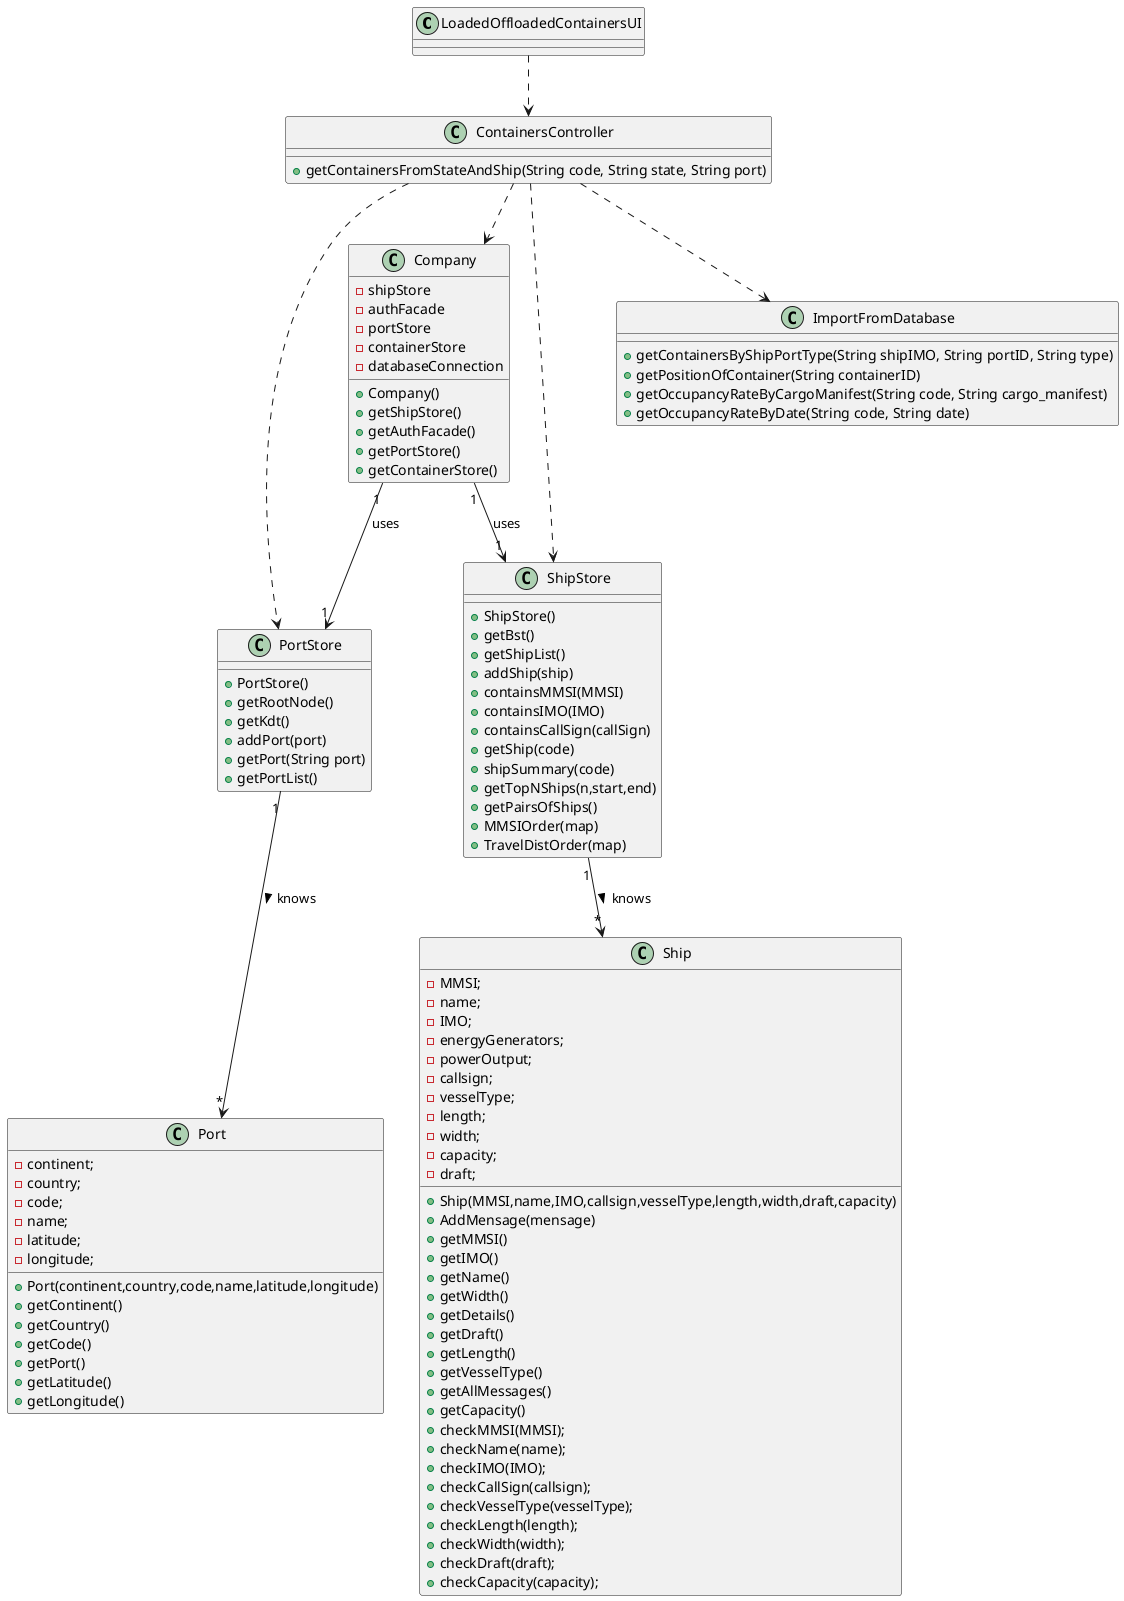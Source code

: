 @startuml
'https://plantuml.com/class-diagram

class LoadedOffloadedContainersUI {


}
class ContainersController{
    +getContainersFromStateAndShip(String code, String state, String port)
}

class Company{
   -shipStore
        -authFacade
        -portStore
        -containerStore
        -databaseConnection

        +Company()
        +getShipStore()
        +getAuthFacade()
          +getPortStore()
          +getContainerStore()
}
class PortStore{
+PortStore()
+getRootNode()
+getKdt()
+addPort(port)
+getPort(String port)
+ getPortList()
}
class ShipStore{
+ShipStore()
+getBst()
+getShipList()
+addShip(ship)
+containsMMSI(MMSI)
+containsIMO(IMO)
+containsCallSign(callSign)
+getShip(code)
+shipSummary(code)
+getTopNShips(n,start,end)
+getPairsOfShips()
+MMSIOrder(map)
+TravelDistOrder(map)
}
class Port{
-continent;
-country;
-code;
-name;
-latitude;
-longitude;

 +Port(continent,country,code,name,latitude,longitude)
    +getContinent()
    +getCountry()
    +getCode()
    +getPort()
    +getLatitude()
    +getLongitude()

}

class Ship{
-MMSI;
-name;
-IMO;
-energyGenerators;
-powerOutput;
-callsign;
-vesselType;
-length;
-width;
-capacity;
-draft;
 +Ship(MMSI,name,IMO,callsign,vesselType,length,width,draft,capacity)
  +AddMensage(mensage)
    +getMMSI()
    +getIMO()
    +getName()
    +getWidth()
    +getDetails()
    +getDraft()
    +getLength()
    +getVesselType()
    +getAllMessages()
    +getCapacity()
    +checkMMSI(MMSI);
    +checkName(name);
    +checkIMO(IMO);
    +checkCallSign(callsign);
    +checkVesselType(vesselType);
    +checkLength(length);
    +checkWidth(width);
    +checkDraft(draft);
    +checkCapacity(capacity);

}
class ImportFromDatabase{
+getContainersByShipPortType(String shipIMO, String portID, String type)
+getPositionOfContainer(String containerID)
+getOccupancyRateByCargoManifest(String code, String cargo_manifest)
+getOccupancyRateByDate(String code, String date)
}

LoadedOffloadedContainersUI ..> ContainersController
ContainersController ..> Company
ContainersController ..> PortStore
ContainersController ..> ShipStore
Company "1" --> "1" PortStore : uses
Company "1" --> "1" ShipStore : uses
PortStore "1" --> "*" Port  : knows >
ShipStore "1" --> "*" Ship  : knows >
ContainersController ..> ImportFromDatabase


@enduml